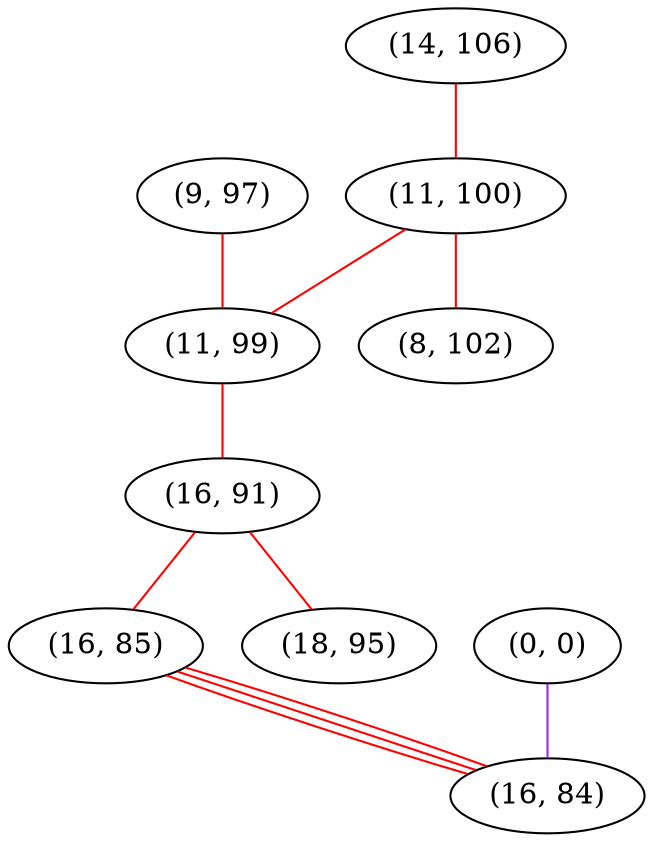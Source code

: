 graph "" {
"(14, 106)";
"(11, 100)";
"(9, 97)";
"(11, 99)";
"(16, 91)";
"(0, 0)";
"(16, 85)";
"(16, 84)";
"(18, 95)";
"(8, 102)";
"(14, 106)" -- "(11, 100)"  [color=red, key=0, weight=1];
"(11, 100)" -- "(8, 102)"  [color=red, key=0, weight=1];
"(11, 100)" -- "(11, 99)"  [color=red, key=0, weight=1];
"(9, 97)" -- "(11, 99)"  [color=red, key=0, weight=1];
"(11, 99)" -- "(16, 91)"  [color=red, key=0, weight=1];
"(16, 91)" -- "(18, 95)"  [color=red, key=0, weight=1];
"(16, 91)" -- "(16, 85)"  [color=red, key=0, weight=1];
"(0, 0)" -- "(16, 84)"  [color=purple, key=0, weight=4];
"(16, 85)" -- "(16, 84)"  [color=red, key=0, weight=1];
"(16, 85)" -- "(16, 84)"  [color=red, key=1, weight=1];
"(16, 85)" -- "(16, 84)"  [color=red, key=2, weight=1];
}
